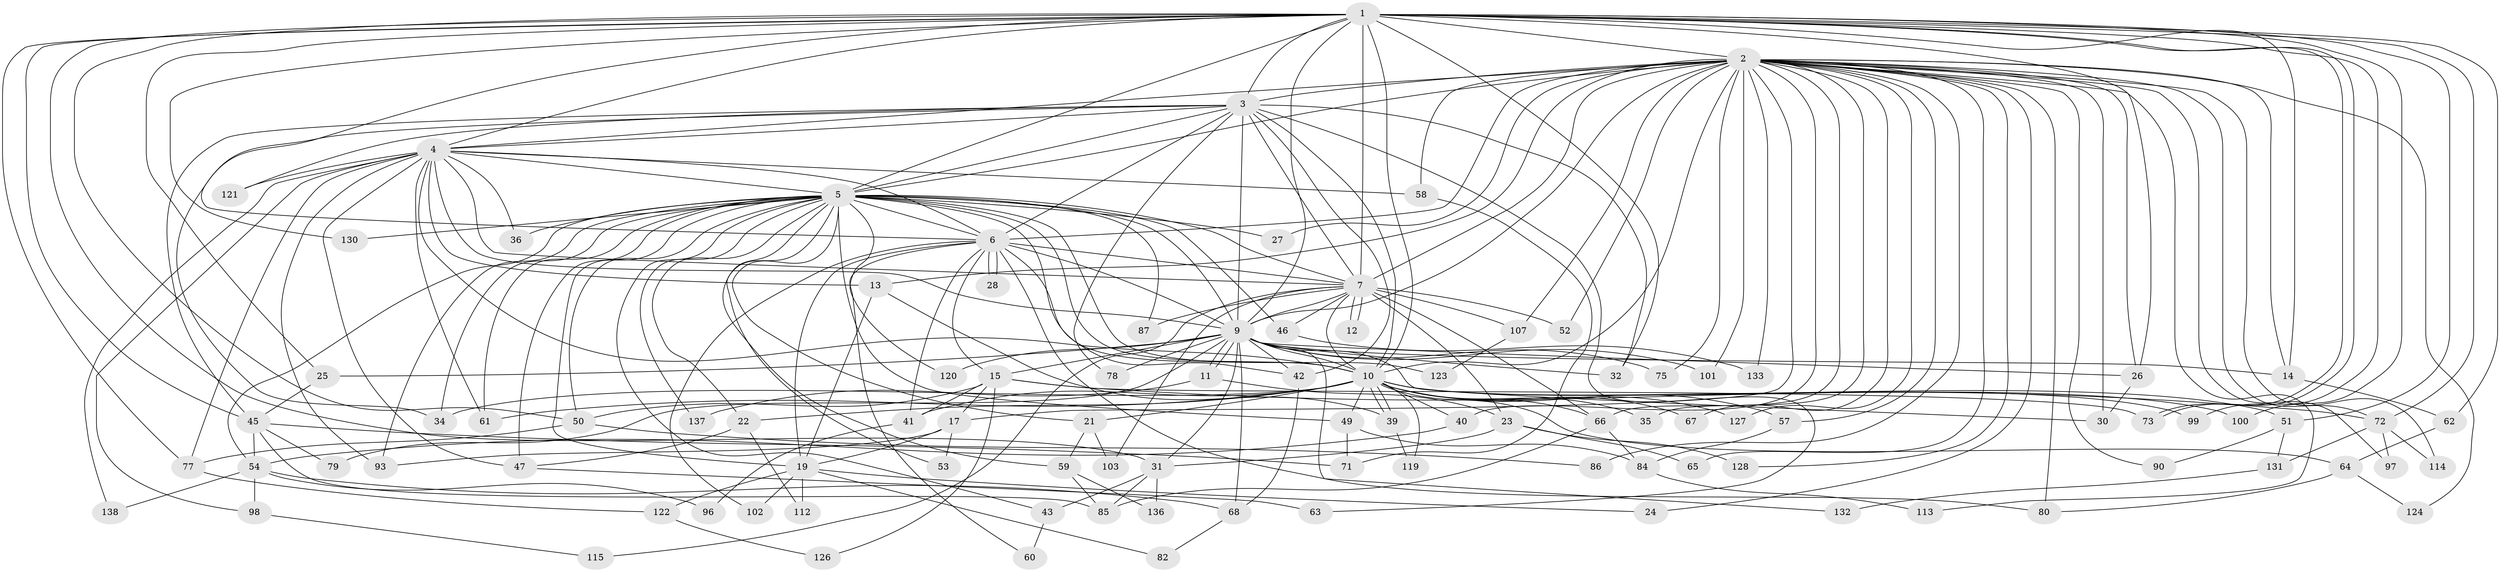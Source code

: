 // Generated by graph-tools (version 1.1) at 2025/51/02/27/25 19:51:51]
// undirected, 100 vertices, 245 edges
graph export_dot {
graph [start="1"]
  node [color=gray90,style=filled];
  1 [super="+92"];
  2 [super="+8"];
  3 [super="+20"];
  4 [super="+76"];
  5 [super="+108"];
  6 [super="+38"];
  7 [super="+111"];
  9 [super="+18"];
  10 [super="+16"];
  11;
  12;
  13 [super="+44"];
  14 [super="+29"];
  15 [super="+95"];
  17 [super="+33"];
  19 [super="+81"];
  21;
  22 [super="+118"];
  23 [super="+37"];
  24;
  25 [super="+106"];
  26 [super="+48"];
  27;
  28;
  30 [super="+110"];
  31 [super="+135"];
  32;
  34 [super="+70"];
  35;
  36;
  39 [super="+94"];
  40;
  41 [super="+88"];
  42 [super="+56"];
  43;
  45;
  46;
  47 [super="+91"];
  49;
  50 [super="+55"];
  51;
  52;
  53;
  54 [super="+89"];
  57;
  58 [super="+74"];
  59;
  60;
  61 [super="+117"];
  62;
  63;
  64 [super="+134"];
  65;
  66 [super="+104"];
  67;
  68 [super="+69"];
  71;
  72 [super="+129"];
  73;
  75;
  77 [super="+83"];
  78;
  79;
  80;
  82;
  84 [super="+105"];
  85 [super="+116"];
  86;
  87;
  90;
  93 [super="+109"];
  96;
  97;
  98;
  99;
  100;
  101;
  102;
  103;
  107;
  112;
  113 [super="+125"];
  114;
  115;
  119;
  120;
  121;
  122;
  123;
  124;
  126;
  127;
  128;
  130;
  131;
  132;
  133;
  136;
  137;
  138;
  1 -- 2 [weight=2];
  1 -- 3;
  1 -- 4 [weight=2];
  1 -- 5;
  1 -- 6;
  1 -- 7;
  1 -- 9 [weight=2];
  1 -- 10;
  1 -- 14;
  1 -- 25;
  1 -- 26;
  1 -- 31;
  1 -- 45;
  1 -- 50;
  1 -- 51;
  1 -- 62;
  1 -- 73;
  1 -- 73;
  1 -- 99;
  1 -- 32;
  1 -- 130;
  1 -- 100;
  1 -- 72;
  1 -- 77;
  2 -- 3 [weight=2];
  2 -- 4 [weight=2];
  2 -- 5 [weight=2];
  2 -- 6 [weight=2];
  2 -- 7 [weight=2];
  2 -- 9 [weight=2];
  2 -- 10 [weight=2];
  2 -- 13;
  2 -- 17;
  2 -- 26;
  2 -- 27;
  2 -- 40;
  2 -- 57;
  2 -- 65;
  2 -- 66;
  2 -- 72;
  2 -- 75;
  2 -- 90;
  2 -- 107;
  2 -- 127;
  2 -- 133;
  2 -- 128;
  2 -- 67;
  2 -- 80;
  2 -- 86;
  2 -- 24;
  2 -- 30;
  2 -- 97;
  2 -- 35;
  2 -- 101;
  2 -- 113;
  2 -- 114;
  2 -- 52;
  2 -- 58;
  2 -- 124;
  2 -- 14;
  3 -- 4;
  3 -- 5 [weight=2];
  3 -- 6;
  3 -- 7;
  3 -- 9;
  3 -- 10;
  3 -- 32;
  3 -- 34;
  3 -- 45;
  3 -- 63;
  3 -- 78;
  3 -- 121;
  3 -- 42;
  4 -- 5;
  4 -- 6;
  4 -- 7;
  4 -- 9;
  4 -- 10 [weight=2];
  4 -- 13;
  4 -- 36;
  4 -- 47 [weight=2];
  4 -- 58;
  4 -- 77;
  4 -- 93 [weight=2];
  4 -- 98;
  4 -- 121;
  4 -- 138;
  4 -- 61;
  5 -- 6;
  5 -- 7;
  5 -- 9;
  5 -- 10;
  5 -- 19 [weight=2];
  5 -- 21;
  5 -- 22;
  5 -- 27;
  5 -- 34;
  5 -- 36;
  5 -- 43;
  5 -- 46;
  5 -- 47;
  5 -- 49;
  5 -- 53;
  5 -- 54;
  5 -- 59;
  5 -- 61;
  5 -- 87;
  5 -- 120;
  5 -- 123;
  5 -- 130;
  5 -- 137;
  5 -- 93;
  5 -- 50;
  5 -- 42;
  6 -- 7 [weight=2];
  6 -- 9;
  6 -- 10;
  6 -- 15;
  6 -- 19;
  6 -- 28;
  6 -- 28;
  6 -- 60;
  6 -- 80;
  6 -- 102;
  6 -- 41;
  7 -- 9 [weight=2];
  7 -- 10;
  7 -- 12;
  7 -- 12;
  7 -- 23;
  7 -- 46;
  7 -- 52;
  7 -- 87;
  7 -- 103;
  7 -- 107;
  7 -- 115;
  7 -- 66;
  9 -- 10;
  9 -- 11;
  9 -- 11;
  9 -- 14;
  9 -- 15;
  9 -- 25;
  9 -- 31;
  9 -- 32;
  9 -- 42;
  9 -- 75;
  9 -- 78;
  9 -- 101;
  9 -- 120;
  9 -- 132;
  9 -- 79;
  9 -- 68;
  9 -- 30;
  9 -- 26;
  10 -- 21;
  10 -- 22;
  10 -- 35;
  10 -- 39;
  10 -- 39;
  10 -- 40;
  10 -- 49;
  10 -- 51;
  10 -- 57;
  10 -- 61;
  10 -- 64;
  10 -- 66;
  10 -- 67;
  10 -- 99;
  10 -- 100;
  10 -- 119;
  10 -- 127;
  10 -- 41;
  10 -- 34;
  11 -- 23;
  11 -- 137;
  13 -- 39;
  13 -- 19;
  14 -- 62;
  15 -- 17;
  15 -- 50;
  15 -- 72;
  15 -- 126;
  15 -- 41;
  15 -- 73;
  17 -- 53;
  17 -- 19;
  17 -- 93;
  19 -- 24;
  19 -- 82;
  19 -- 102;
  19 -- 122;
  19 -- 112;
  21 -- 59;
  21 -- 103;
  22 -- 112;
  22 -- 47;
  23 -- 65;
  23 -- 128;
  23 -- 31;
  25 -- 45;
  26 -- 30;
  31 -- 43;
  31 -- 136;
  31 -- 85;
  39 -- 119;
  40 -- 54;
  41 -- 96;
  42 -- 68;
  43 -- 60;
  45 -- 54;
  45 -- 71;
  45 -- 79;
  45 -- 85;
  46 -- 133;
  47 -- 63;
  49 -- 71;
  49 -- 84;
  50 -- 86;
  50 -- 77;
  51 -- 90;
  51 -- 131;
  54 -- 68;
  54 -- 96;
  54 -- 98;
  54 -- 138;
  57 -- 84;
  58 -- 71;
  59 -- 85;
  59 -- 136;
  62 -- 64;
  64 -- 124;
  64 -- 80;
  66 -- 84;
  66 -- 85;
  68 -- 82;
  72 -- 97;
  72 -- 114;
  72 -- 131;
  77 -- 122;
  84 -- 113;
  98 -- 115;
  107 -- 123;
  122 -- 126;
  131 -- 132;
}
